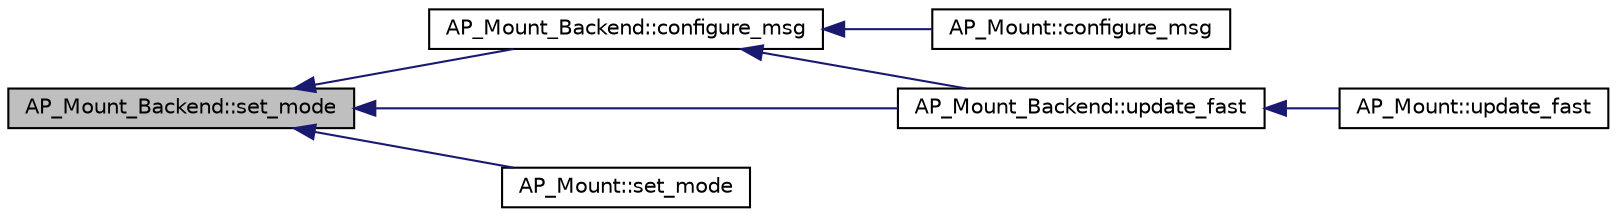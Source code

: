 digraph "AP_Mount_Backend::set_mode"
{
 // INTERACTIVE_SVG=YES
  edge [fontname="Helvetica",fontsize="10",labelfontname="Helvetica",labelfontsize="10"];
  node [fontname="Helvetica",fontsize="10",shape=record];
  rankdir="LR";
  Node1 [label="AP_Mount_Backend::set_mode",height=0.2,width=0.4,color="black", fillcolor="grey75", style="filled", fontcolor="black"];
  Node1 -> Node2 [dir="back",color="midnightblue",fontsize="10",style="solid",fontname="Helvetica"];
  Node2 [label="AP_Mount_Backend::configure_msg",height=0.2,width=0.4,color="black", fillcolor="white", style="filled",URL="$classAP__Mount__Backend.html#ace2c005e9272fd4fc12444d24e301024"];
  Node2 -> Node3 [dir="back",color="midnightblue",fontsize="10",style="solid",fontname="Helvetica"];
  Node3 [label="AP_Mount::configure_msg",height=0.2,width=0.4,color="black", fillcolor="white", style="filled",URL="$classAP__Mount.html#a0c7c98d0174036d323749f8ddbefa621"];
  Node2 -> Node4 [dir="back",color="midnightblue",fontsize="10",style="solid",fontname="Helvetica"];
  Node4 [label="AP_Mount_Backend::update_fast",height=0.2,width=0.4,color="black", fillcolor="white", style="filled",URL="$classAP__Mount__Backend.html#a6c424f5db5f8e32820b2cac36cd93784"];
  Node4 -> Node5 [dir="back",color="midnightblue",fontsize="10",style="solid",fontname="Helvetica"];
  Node5 [label="AP_Mount::update_fast",height=0.2,width=0.4,color="black", fillcolor="white", style="filled",URL="$classAP__Mount.html#a9a291b1cf311ff510860ffc7a427a6a2"];
  Node1 -> Node6 [dir="back",color="midnightblue",fontsize="10",style="solid",fontname="Helvetica"];
  Node6 [label="AP_Mount::set_mode",height=0.2,width=0.4,color="black", fillcolor="white", style="filled",URL="$classAP__Mount.html#aff6b47d2cd7cb1d20010b26cde7fca49"];
  Node1 -> Node4 [dir="back",color="midnightblue",fontsize="10",style="solid",fontname="Helvetica"];
}

